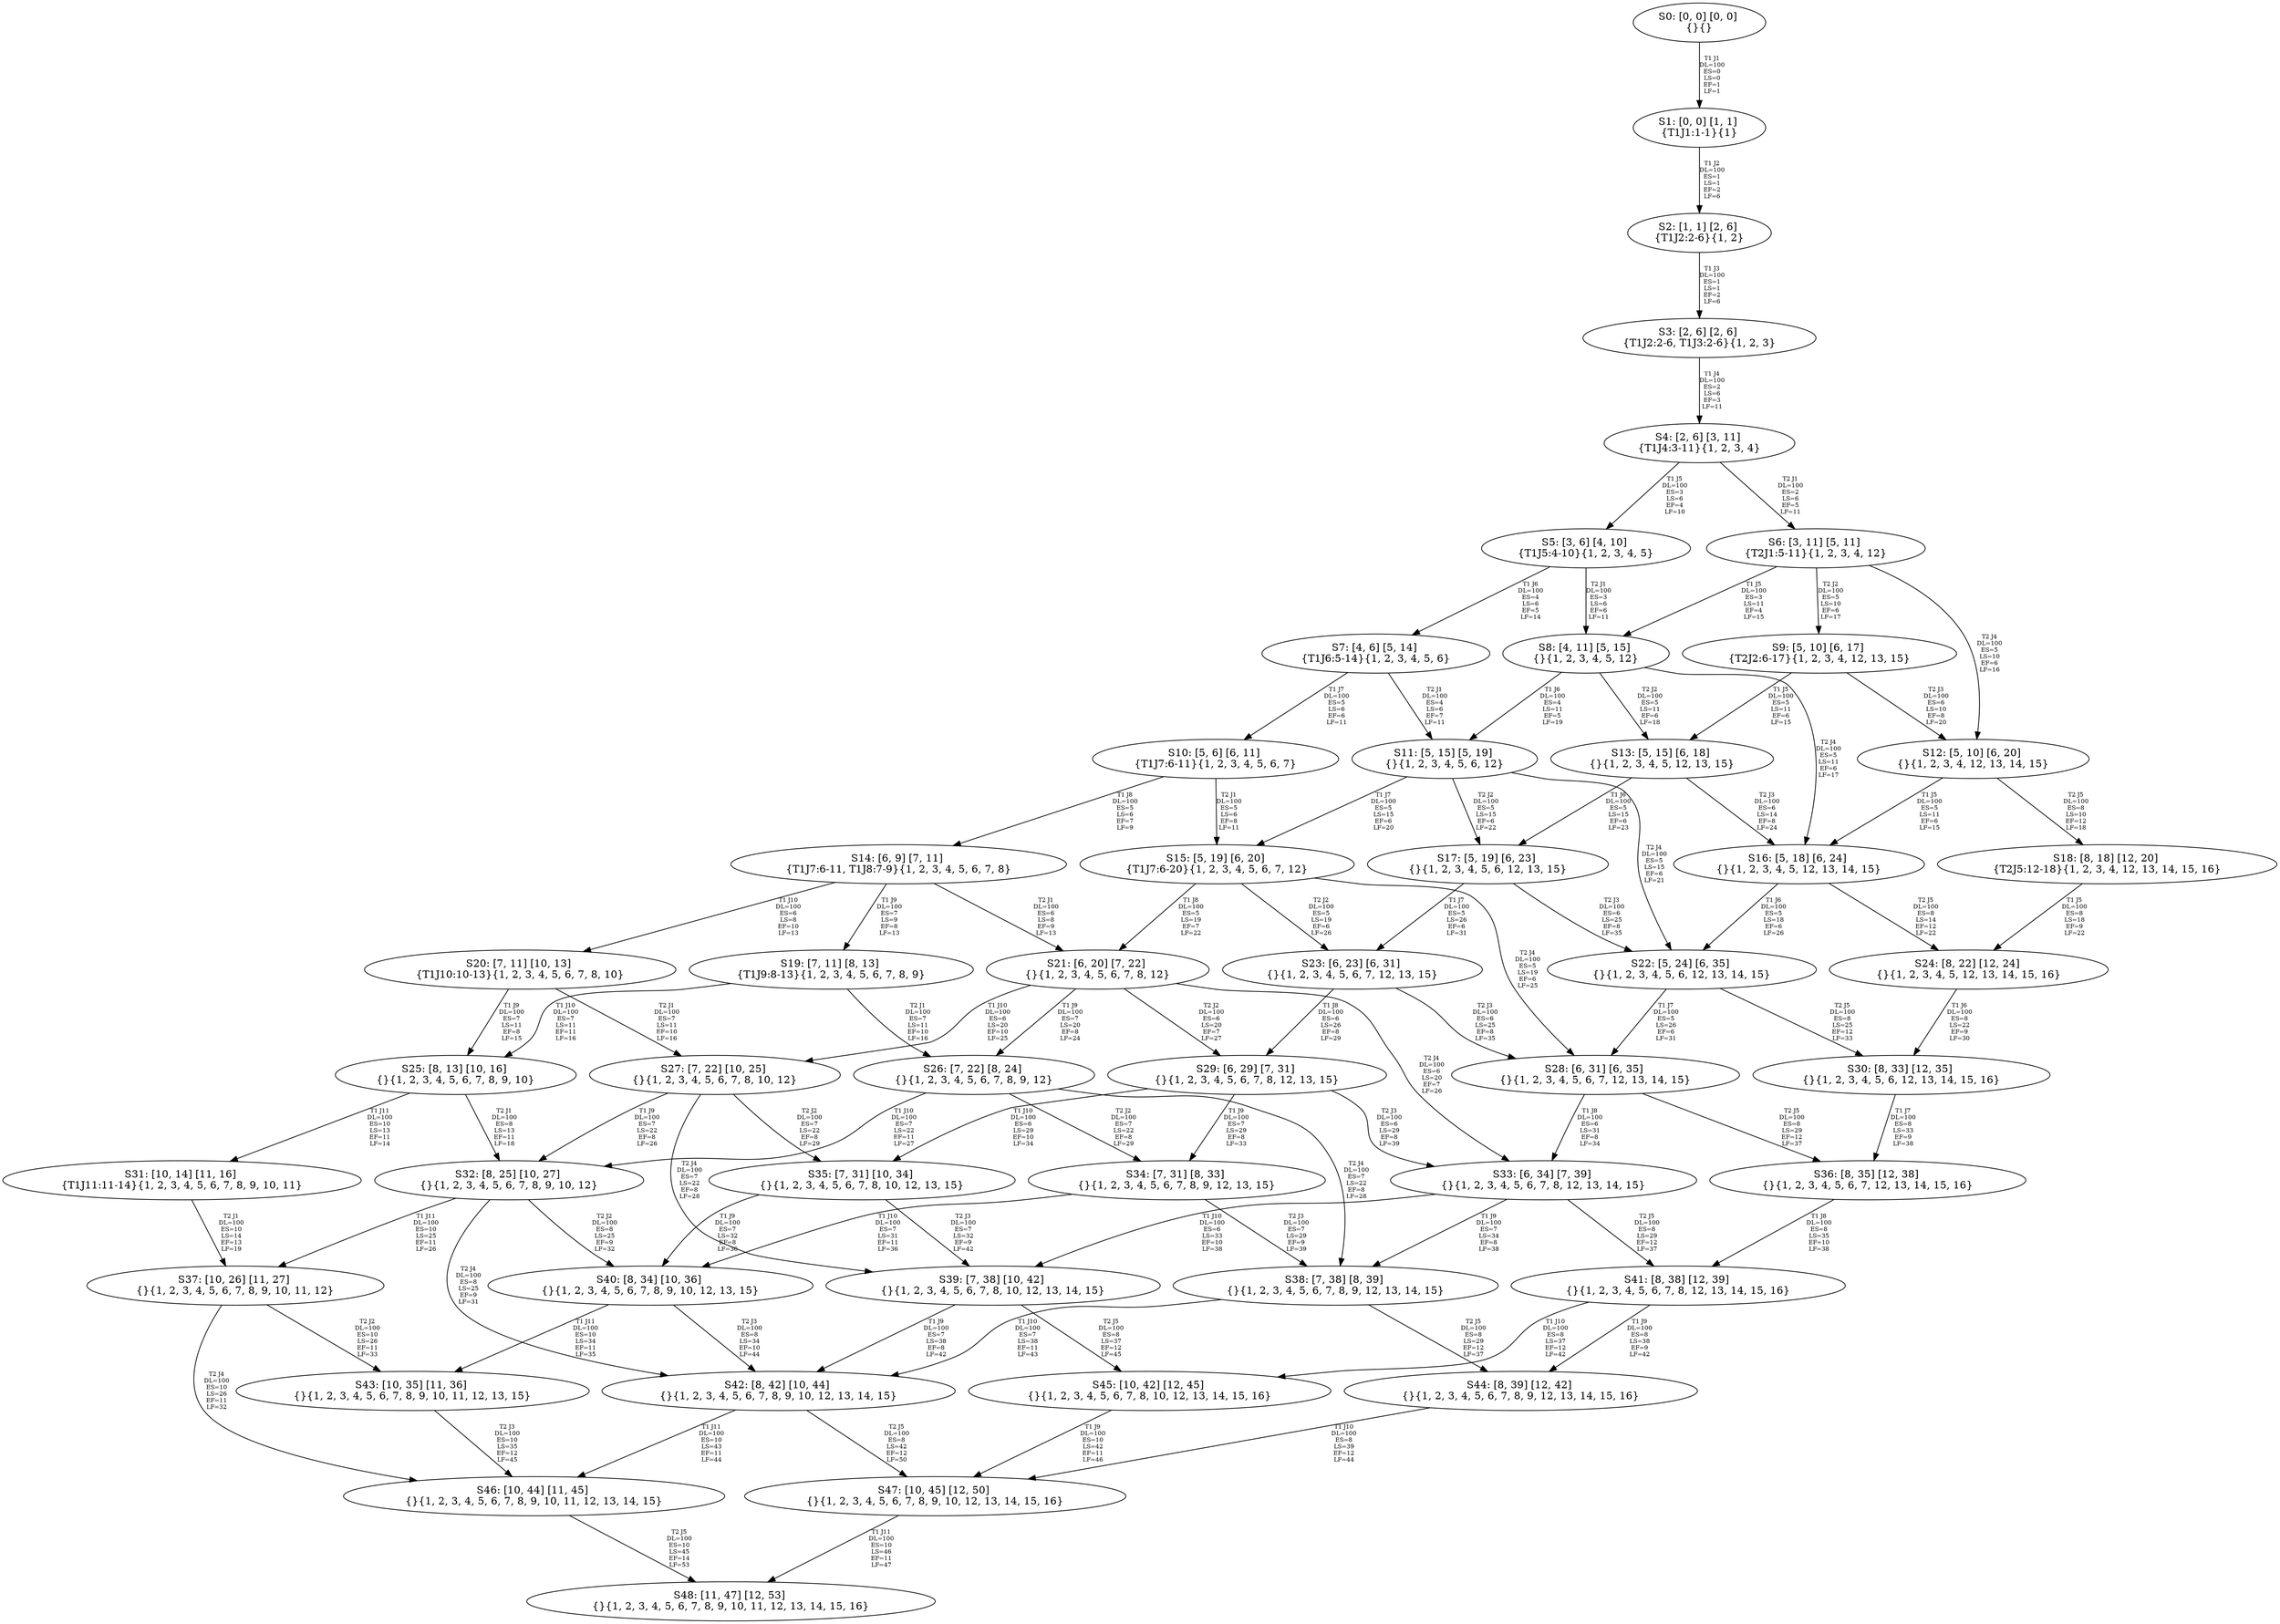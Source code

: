 digraph {
	S0[label="S0: [0, 0] [0, 0] \n{}{}"];
	S1[label="S1: [0, 0] [1, 1] \n{T1J1:1-1}{1}"];
	S2[label="S2: [1, 1] [2, 6] \n{T1J2:2-6}{1, 2}"];
	S3[label="S3: [2, 6] [2, 6] \n{T1J2:2-6, T1J3:2-6}{1, 2, 3}"];
	S4[label="S4: [2, 6] [3, 11] \n{T1J4:3-11}{1, 2, 3, 4}"];
	S5[label="S5: [3, 6] [4, 10] \n{T1J5:4-10}{1, 2, 3, 4, 5}"];
	S6[label="S6: [3, 11] [5, 11] \n{T2J1:5-11}{1, 2, 3, 4, 12}"];
	S7[label="S7: [4, 6] [5, 14] \n{T1J6:5-14}{1, 2, 3, 4, 5, 6}"];
	S8[label="S8: [4, 11] [5, 15] \n{}{1, 2, 3, 4, 5, 12}"];
	S9[label="S9: [5, 10] [6, 17] \n{T2J2:6-17}{1, 2, 3, 4, 12, 13, 15}"];
	S10[label="S10: [5, 6] [6, 11] \n{T1J7:6-11}{1, 2, 3, 4, 5, 6, 7}"];
	S11[label="S11: [5, 15] [5, 19] \n{}{1, 2, 3, 4, 5, 6, 12}"];
	S12[label="S12: [5, 10] [6, 20] \n{}{1, 2, 3, 4, 12, 13, 14, 15}"];
	S13[label="S13: [5, 15] [6, 18] \n{}{1, 2, 3, 4, 5, 12, 13, 15}"];
	S14[label="S14: [6, 9] [7, 11] \n{T1J7:6-11, T1J8:7-9}{1, 2, 3, 4, 5, 6, 7, 8}"];
	S15[label="S15: [5, 19] [6, 20] \n{T1J7:6-20}{1, 2, 3, 4, 5, 6, 7, 12}"];
	S16[label="S16: [5, 18] [6, 24] \n{}{1, 2, 3, 4, 5, 12, 13, 14, 15}"];
	S17[label="S17: [5, 19] [6, 23] \n{}{1, 2, 3, 4, 5, 6, 12, 13, 15}"];
	S18[label="S18: [8, 18] [12, 20] \n{T2J5:12-18}{1, 2, 3, 4, 12, 13, 14, 15, 16}"];
	S19[label="S19: [7, 11] [8, 13] \n{T1J9:8-13}{1, 2, 3, 4, 5, 6, 7, 8, 9}"];
	S20[label="S20: [7, 11] [10, 13] \n{T1J10:10-13}{1, 2, 3, 4, 5, 6, 7, 8, 10}"];
	S21[label="S21: [6, 20] [7, 22] \n{}{1, 2, 3, 4, 5, 6, 7, 8, 12}"];
	S22[label="S22: [5, 24] [6, 35] \n{}{1, 2, 3, 4, 5, 6, 12, 13, 14, 15}"];
	S23[label="S23: [6, 23] [6, 31] \n{}{1, 2, 3, 4, 5, 6, 7, 12, 13, 15}"];
	S24[label="S24: [8, 22] [12, 24] \n{}{1, 2, 3, 4, 5, 12, 13, 14, 15, 16}"];
	S25[label="S25: [8, 13] [10, 16] \n{}{1, 2, 3, 4, 5, 6, 7, 8, 9, 10}"];
	S26[label="S26: [7, 22] [8, 24] \n{}{1, 2, 3, 4, 5, 6, 7, 8, 9, 12}"];
	S27[label="S27: [7, 22] [10, 25] \n{}{1, 2, 3, 4, 5, 6, 7, 8, 10, 12}"];
	S28[label="S28: [6, 31] [6, 35] \n{}{1, 2, 3, 4, 5, 6, 7, 12, 13, 14, 15}"];
	S29[label="S29: [6, 29] [7, 31] \n{}{1, 2, 3, 4, 5, 6, 7, 8, 12, 13, 15}"];
	S30[label="S30: [8, 33] [12, 35] \n{}{1, 2, 3, 4, 5, 6, 12, 13, 14, 15, 16}"];
	S31[label="S31: [10, 14] [11, 16] \n{T1J11:11-14}{1, 2, 3, 4, 5, 6, 7, 8, 9, 10, 11}"];
	S32[label="S32: [8, 25] [10, 27] \n{}{1, 2, 3, 4, 5, 6, 7, 8, 9, 10, 12}"];
	S33[label="S33: [6, 34] [7, 39] \n{}{1, 2, 3, 4, 5, 6, 7, 8, 12, 13, 14, 15}"];
	S34[label="S34: [7, 31] [8, 33] \n{}{1, 2, 3, 4, 5, 6, 7, 8, 9, 12, 13, 15}"];
	S35[label="S35: [7, 31] [10, 34] \n{}{1, 2, 3, 4, 5, 6, 7, 8, 10, 12, 13, 15}"];
	S36[label="S36: [8, 35] [12, 38] \n{}{1, 2, 3, 4, 5, 6, 7, 12, 13, 14, 15, 16}"];
	S37[label="S37: [10, 26] [11, 27] \n{}{1, 2, 3, 4, 5, 6, 7, 8, 9, 10, 11, 12}"];
	S38[label="S38: [7, 38] [8, 39] \n{}{1, 2, 3, 4, 5, 6, 7, 8, 9, 12, 13, 14, 15}"];
	S39[label="S39: [7, 38] [10, 42] \n{}{1, 2, 3, 4, 5, 6, 7, 8, 10, 12, 13, 14, 15}"];
	S40[label="S40: [8, 34] [10, 36] \n{}{1, 2, 3, 4, 5, 6, 7, 8, 9, 10, 12, 13, 15}"];
	S41[label="S41: [8, 38] [12, 39] \n{}{1, 2, 3, 4, 5, 6, 7, 8, 12, 13, 14, 15, 16}"];
	S42[label="S42: [8, 42] [10, 44] \n{}{1, 2, 3, 4, 5, 6, 7, 8, 9, 10, 12, 13, 14, 15}"];
	S43[label="S43: [10, 35] [11, 36] \n{}{1, 2, 3, 4, 5, 6, 7, 8, 9, 10, 11, 12, 13, 15}"];
	S44[label="S44: [8, 39] [12, 42] \n{}{1, 2, 3, 4, 5, 6, 7, 8, 9, 12, 13, 14, 15, 16}"];
	S45[label="S45: [10, 42] [12, 45] \n{}{1, 2, 3, 4, 5, 6, 7, 8, 10, 12, 13, 14, 15, 16}"];
	S46[label="S46: [10, 44] [11, 45] \n{}{1, 2, 3, 4, 5, 6, 7, 8, 9, 10, 11, 12, 13, 14, 15}"];
	S47[label="S47: [10, 45] [12, 50] \n{}{1, 2, 3, 4, 5, 6, 7, 8, 9, 10, 12, 13, 14, 15, 16}"];
	S48[label="S48: [11, 47] [12, 53] \n{}{1, 2, 3, 4, 5, 6, 7, 8, 9, 10, 11, 12, 13, 14, 15, 16}"];
	S0 -> S1[label="T1 J1\nDL=100\nES=0\nLS=0\nEF=1\nLF=1",fontsize=8];
	S1 -> S2[label="T1 J2\nDL=100\nES=1\nLS=1\nEF=2\nLF=6",fontsize=8];
	S2 -> S3[label="T1 J3\nDL=100\nES=1\nLS=1\nEF=2\nLF=6",fontsize=8];
	S3 -> S4[label="T1 J4\nDL=100\nES=2\nLS=6\nEF=3\nLF=11",fontsize=8];
	S4 -> S5[label="T1 J5\nDL=100\nES=3\nLS=6\nEF=4\nLF=10",fontsize=8];
	S4 -> S6[label="T2 J1\nDL=100\nES=2\nLS=6\nEF=5\nLF=11",fontsize=8];
	S5 -> S7[label="T1 J6\nDL=100\nES=4\nLS=6\nEF=5\nLF=14",fontsize=8];
	S5 -> S8[label="T2 J1\nDL=100\nES=3\nLS=6\nEF=6\nLF=11",fontsize=8];
	S6 -> S8[label="T1 J5\nDL=100\nES=3\nLS=11\nEF=4\nLF=15",fontsize=8];
	S6 -> S9[label="T2 J2\nDL=100\nES=5\nLS=10\nEF=6\nLF=17",fontsize=8];
	S6 -> S12[label="T2 J4\nDL=100\nES=5\nLS=10\nEF=6\nLF=16",fontsize=8];
	S7 -> S10[label="T1 J7\nDL=100\nES=5\nLS=6\nEF=6\nLF=11",fontsize=8];
	S7 -> S11[label="T2 J1\nDL=100\nES=4\nLS=6\nEF=7\nLF=11",fontsize=8];
	S8 -> S11[label="T1 J6\nDL=100\nES=4\nLS=11\nEF=5\nLF=19",fontsize=8];
	S8 -> S13[label="T2 J2\nDL=100\nES=5\nLS=11\nEF=6\nLF=18",fontsize=8];
	S8 -> S16[label="T2 J4\nDL=100\nES=5\nLS=11\nEF=6\nLF=17",fontsize=8];
	S9 -> S13[label="T1 J5\nDL=100\nES=5\nLS=11\nEF=6\nLF=15",fontsize=8];
	S9 -> S12[label="T2 J3\nDL=100\nES=6\nLS=10\nEF=8\nLF=20",fontsize=8];
	S10 -> S14[label="T1 J8\nDL=100\nES=5\nLS=6\nEF=7\nLF=9",fontsize=8];
	S10 -> S15[label="T2 J1\nDL=100\nES=5\nLS=6\nEF=8\nLF=11",fontsize=8];
	S11 -> S15[label="T1 J7\nDL=100\nES=5\nLS=15\nEF=6\nLF=20",fontsize=8];
	S11 -> S17[label="T2 J2\nDL=100\nES=5\nLS=15\nEF=6\nLF=22",fontsize=8];
	S11 -> S22[label="T2 J4\nDL=100\nES=5\nLS=15\nEF=6\nLF=21",fontsize=8];
	S12 -> S16[label="T1 J5\nDL=100\nES=5\nLS=11\nEF=6\nLF=15",fontsize=8];
	S12 -> S18[label="T2 J5\nDL=100\nES=8\nLS=10\nEF=12\nLF=18",fontsize=8];
	S13 -> S17[label="T1 J6\nDL=100\nES=5\nLS=15\nEF=6\nLF=23",fontsize=8];
	S13 -> S16[label="T2 J3\nDL=100\nES=6\nLS=14\nEF=8\nLF=24",fontsize=8];
	S14 -> S19[label="T1 J9\nDL=100\nES=7\nLS=9\nEF=8\nLF=13",fontsize=8];
	S14 -> S20[label="T1 J10\nDL=100\nES=6\nLS=8\nEF=10\nLF=13",fontsize=8];
	S14 -> S21[label="T2 J1\nDL=100\nES=6\nLS=8\nEF=9\nLF=13",fontsize=8];
	S15 -> S21[label="T1 J8\nDL=100\nES=5\nLS=19\nEF=7\nLF=22",fontsize=8];
	S15 -> S23[label="T2 J2\nDL=100\nES=5\nLS=19\nEF=6\nLF=26",fontsize=8];
	S15 -> S28[label="T2 J4\nDL=100\nES=5\nLS=19\nEF=6\nLF=25",fontsize=8];
	S16 -> S22[label="T1 J6\nDL=100\nES=5\nLS=18\nEF=6\nLF=26",fontsize=8];
	S16 -> S24[label="T2 J5\nDL=100\nES=8\nLS=14\nEF=12\nLF=22",fontsize=8];
	S17 -> S23[label="T1 J7\nDL=100\nES=5\nLS=26\nEF=6\nLF=31",fontsize=8];
	S17 -> S22[label="T2 J3\nDL=100\nES=6\nLS=25\nEF=8\nLF=35",fontsize=8];
	S18 -> S24[label="T1 J5\nDL=100\nES=8\nLS=18\nEF=9\nLF=22",fontsize=8];
	S19 -> S25[label="T1 J10\nDL=100\nES=7\nLS=11\nEF=11\nLF=16",fontsize=8];
	S19 -> S26[label="T2 J1\nDL=100\nES=7\nLS=11\nEF=10\nLF=16",fontsize=8];
	S20 -> S25[label="T1 J9\nDL=100\nES=7\nLS=11\nEF=8\nLF=15",fontsize=8];
	S20 -> S27[label="T2 J1\nDL=100\nES=7\nLS=11\nEF=10\nLF=16",fontsize=8];
	S21 -> S26[label="T1 J9\nDL=100\nES=7\nLS=20\nEF=8\nLF=24",fontsize=8];
	S21 -> S27[label="T1 J10\nDL=100\nES=6\nLS=20\nEF=10\nLF=25",fontsize=8];
	S21 -> S29[label="T2 J2\nDL=100\nES=6\nLS=20\nEF=7\nLF=27",fontsize=8];
	S21 -> S33[label="T2 J4\nDL=100\nES=6\nLS=20\nEF=7\nLF=26",fontsize=8];
	S22 -> S28[label="T1 J7\nDL=100\nES=5\nLS=26\nEF=6\nLF=31",fontsize=8];
	S22 -> S30[label="T2 J5\nDL=100\nES=8\nLS=25\nEF=12\nLF=33",fontsize=8];
	S23 -> S29[label="T1 J8\nDL=100\nES=6\nLS=26\nEF=8\nLF=29",fontsize=8];
	S23 -> S28[label="T2 J3\nDL=100\nES=6\nLS=25\nEF=8\nLF=35",fontsize=8];
	S24 -> S30[label="T1 J6\nDL=100\nES=8\nLS=22\nEF=9\nLF=30",fontsize=8];
	S25 -> S31[label="T1 J11\nDL=100\nES=10\nLS=13\nEF=11\nLF=14",fontsize=8];
	S25 -> S32[label="T2 J1\nDL=100\nES=8\nLS=13\nEF=11\nLF=18",fontsize=8];
	S26 -> S32[label="T1 J10\nDL=100\nES=7\nLS=22\nEF=11\nLF=27",fontsize=8];
	S26 -> S34[label="T2 J2\nDL=100\nES=7\nLS=22\nEF=8\nLF=29",fontsize=8];
	S26 -> S38[label="T2 J4\nDL=100\nES=7\nLS=22\nEF=8\nLF=28",fontsize=8];
	S27 -> S32[label="T1 J9\nDL=100\nES=7\nLS=22\nEF=8\nLF=26",fontsize=8];
	S27 -> S35[label="T2 J2\nDL=100\nES=7\nLS=22\nEF=8\nLF=29",fontsize=8];
	S27 -> S39[label="T2 J4\nDL=100\nES=7\nLS=22\nEF=8\nLF=28",fontsize=8];
	S28 -> S33[label="T1 J8\nDL=100\nES=6\nLS=31\nEF=8\nLF=34",fontsize=8];
	S28 -> S36[label="T2 J5\nDL=100\nES=8\nLS=29\nEF=12\nLF=37",fontsize=8];
	S29 -> S34[label="T1 J9\nDL=100\nES=7\nLS=29\nEF=8\nLF=33",fontsize=8];
	S29 -> S35[label="T1 J10\nDL=100\nES=6\nLS=29\nEF=10\nLF=34",fontsize=8];
	S29 -> S33[label="T2 J3\nDL=100\nES=6\nLS=29\nEF=8\nLF=39",fontsize=8];
	S30 -> S36[label="T1 J7\nDL=100\nES=8\nLS=33\nEF=9\nLF=38",fontsize=8];
	S31 -> S37[label="T2 J1\nDL=100\nES=10\nLS=14\nEF=13\nLF=19",fontsize=8];
	S32 -> S37[label="T1 J11\nDL=100\nES=10\nLS=25\nEF=11\nLF=26",fontsize=8];
	S32 -> S40[label="T2 J2\nDL=100\nES=8\nLS=25\nEF=9\nLF=32",fontsize=8];
	S32 -> S42[label="T2 J4\nDL=100\nES=8\nLS=25\nEF=9\nLF=31",fontsize=8];
	S33 -> S38[label="T1 J9\nDL=100\nES=7\nLS=34\nEF=8\nLF=38",fontsize=8];
	S33 -> S39[label="T1 J10\nDL=100\nES=6\nLS=33\nEF=10\nLF=38",fontsize=8];
	S33 -> S41[label="T2 J5\nDL=100\nES=8\nLS=29\nEF=12\nLF=37",fontsize=8];
	S34 -> S40[label="T1 J10\nDL=100\nES=7\nLS=31\nEF=11\nLF=36",fontsize=8];
	S34 -> S38[label="T2 J3\nDL=100\nES=7\nLS=29\nEF=9\nLF=39",fontsize=8];
	S35 -> S40[label="T1 J9\nDL=100\nES=7\nLS=32\nEF=8\nLF=36",fontsize=8];
	S35 -> S39[label="T2 J3\nDL=100\nES=7\nLS=32\nEF=9\nLF=42",fontsize=8];
	S36 -> S41[label="T1 J8\nDL=100\nES=8\nLS=35\nEF=10\nLF=38",fontsize=8];
	S37 -> S43[label="T2 J2\nDL=100\nES=10\nLS=26\nEF=11\nLF=33",fontsize=8];
	S37 -> S46[label="T2 J4\nDL=100\nES=10\nLS=26\nEF=11\nLF=32",fontsize=8];
	S38 -> S42[label="T1 J10\nDL=100\nES=7\nLS=38\nEF=11\nLF=43",fontsize=8];
	S38 -> S44[label="T2 J5\nDL=100\nES=8\nLS=29\nEF=12\nLF=37",fontsize=8];
	S39 -> S42[label="T1 J9\nDL=100\nES=7\nLS=38\nEF=8\nLF=42",fontsize=8];
	S39 -> S45[label="T2 J5\nDL=100\nES=8\nLS=37\nEF=12\nLF=45",fontsize=8];
	S40 -> S43[label="T1 J11\nDL=100\nES=10\nLS=34\nEF=11\nLF=35",fontsize=8];
	S40 -> S42[label="T2 J3\nDL=100\nES=8\nLS=34\nEF=10\nLF=44",fontsize=8];
	S41 -> S44[label="T1 J9\nDL=100\nES=8\nLS=38\nEF=9\nLF=42",fontsize=8];
	S41 -> S45[label="T1 J10\nDL=100\nES=8\nLS=37\nEF=12\nLF=42",fontsize=8];
	S42 -> S46[label="T1 J11\nDL=100\nES=10\nLS=43\nEF=11\nLF=44",fontsize=8];
	S42 -> S47[label="T2 J5\nDL=100\nES=8\nLS=42\nEF=12\nLF=50",fontsize=8];
	S43 -> S46[label="T2 J3\nDL=100\nES=10\nLS=35\nEF=12\nLF=45",fontsize=8];
	S44 -> S47[label="T1 J10\nDL=100\nES=8\nLS=39\nEF=12\nLF=44",fontsize=8];
	S45 -> S47[label="T1 J9\nDL=100\nES=10\nLS=42\nEF=11\nLF=46",fontsize=8];
	S46 -> S48[label="T2 J5\nDL=100\nES=10\nLS=45\nEF=14\nLF=53",fontsize=8];
	S47 -> S48[label="T1 J11\nDL=100\nES=10\nLS=46\nEF=11\nLF=47",fontsize=8];
}
